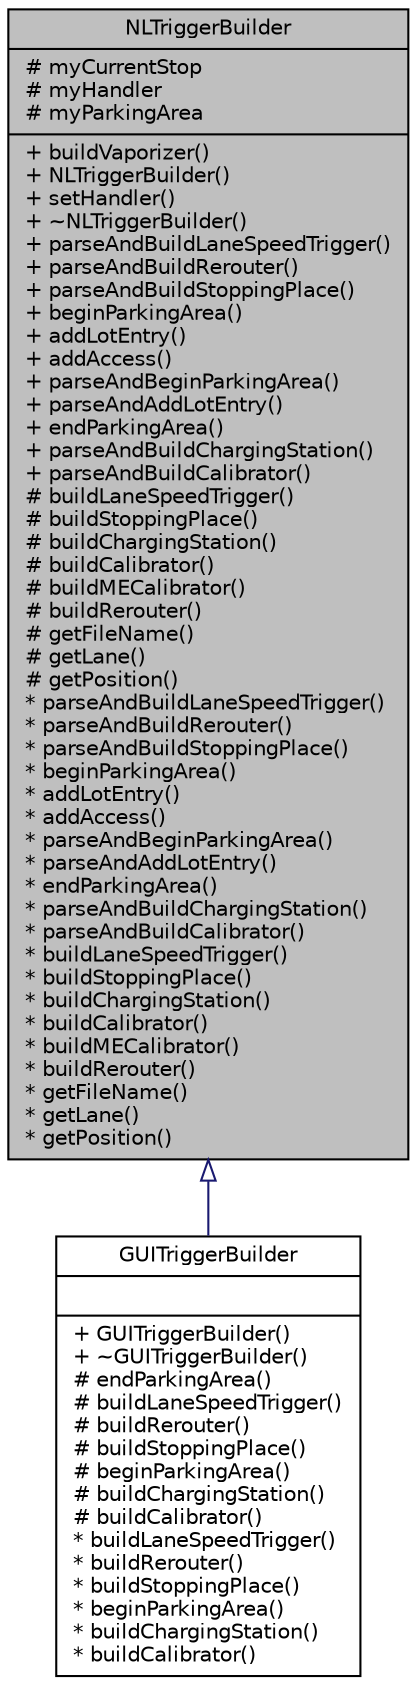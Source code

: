 digraph "NLTriggerBuilder"
{
  edge [fontname="Helvetica",fontsize="10",labelfontname="Helvetica",labelfontsize="10"];
  node [fontname="Helvetica",fontsize="10",shape=record];
  Node0 [label="{NLTriggerBuilder\n|# myCurrentStop\l# myHandler\l# myParkingArea\l|+ buildVaporizer()\l+ NLTriggerBuilder()\l+ setHandler()\l+ ~NLTriggerBuilder()\l+ parseAndBuildLaneSpeedTrigger()\l+ parseAndBuildRerouter()\l+ parseAndBuildStoppingPlace()\l+ beginParkingArea()\l+ addLotEntry()\l+ addAccess()\l+ parseAndBeginParkingArea()\l+ parseAndAddLotEntry()\l+ endParkingArea()\l+ parseAndBuildChargingStation()\l+ parseAndBuildCalibrator()\l# buildLaneSpeedTrigger()\l# buildStoppingPlace()\l# buildChargingStation()\l# buildCalibrator()\l# buildMECalibrator()\l# buildRerouter()\l# getFileName()\l# getLane()\l# getPosition()\l* parseAndBuildLaneSpeedTrigger()\l* parseAndBuildRerouter()\l* parseAndBuildStoppingPlace()\l* beginParkingArea()\l* addLotEntry()\l* addAccess()\l* parseAndBeginParkingArea()\l* parseAndAddLotEntry()\l* endParkingArea()\l* parseAndBuildChargingStation()\l* parseAndBuildCalibrator()\l* buildLaneSpeedTrigger()\l* buildStoppingPlace()\l* buildChargingStation()\l* buildCalibrator()\l* buildMECalibrator()\l* buildRerouter()\l* getFileName()\l* getLane()\l* getPosition()\l}",height=0.2,width=0.4,color="black", fillcolor="grey75", style="filled", fontcolor="black"];
  Node0 -> Node1 [dir="back",color="midnightblue",fontsize="10",style="solid",arrowtail="onormal",fontname="Helvetica"];
  Node1 [label="{GUITriggerBuilder\n||+ GUITriggerBuilder()\l+ ~GUITriggerBuilder()\l# endParkingArea()\l# buildLaneSpeedTrigger()\l# buildRerouter()\l# buildStoppingPlace()\l# beginParkingArea()\l# buildChargingStation()\l# buildCalibrator()\l* buildLaneSpeedTrigger()\l* buildRerouter()\l* buildStoppingPlace()\l* beginParkingArea()\l* buildChargingStation()\l* buildCalibrator()\l}",height=0.2,width=0.4,color="black", fillcolor="white", style="filled",URL="$dc/df1/class_g_u_i_trigger_builder.html",tooltip="Builds trigger objects for guisim. "];
}
